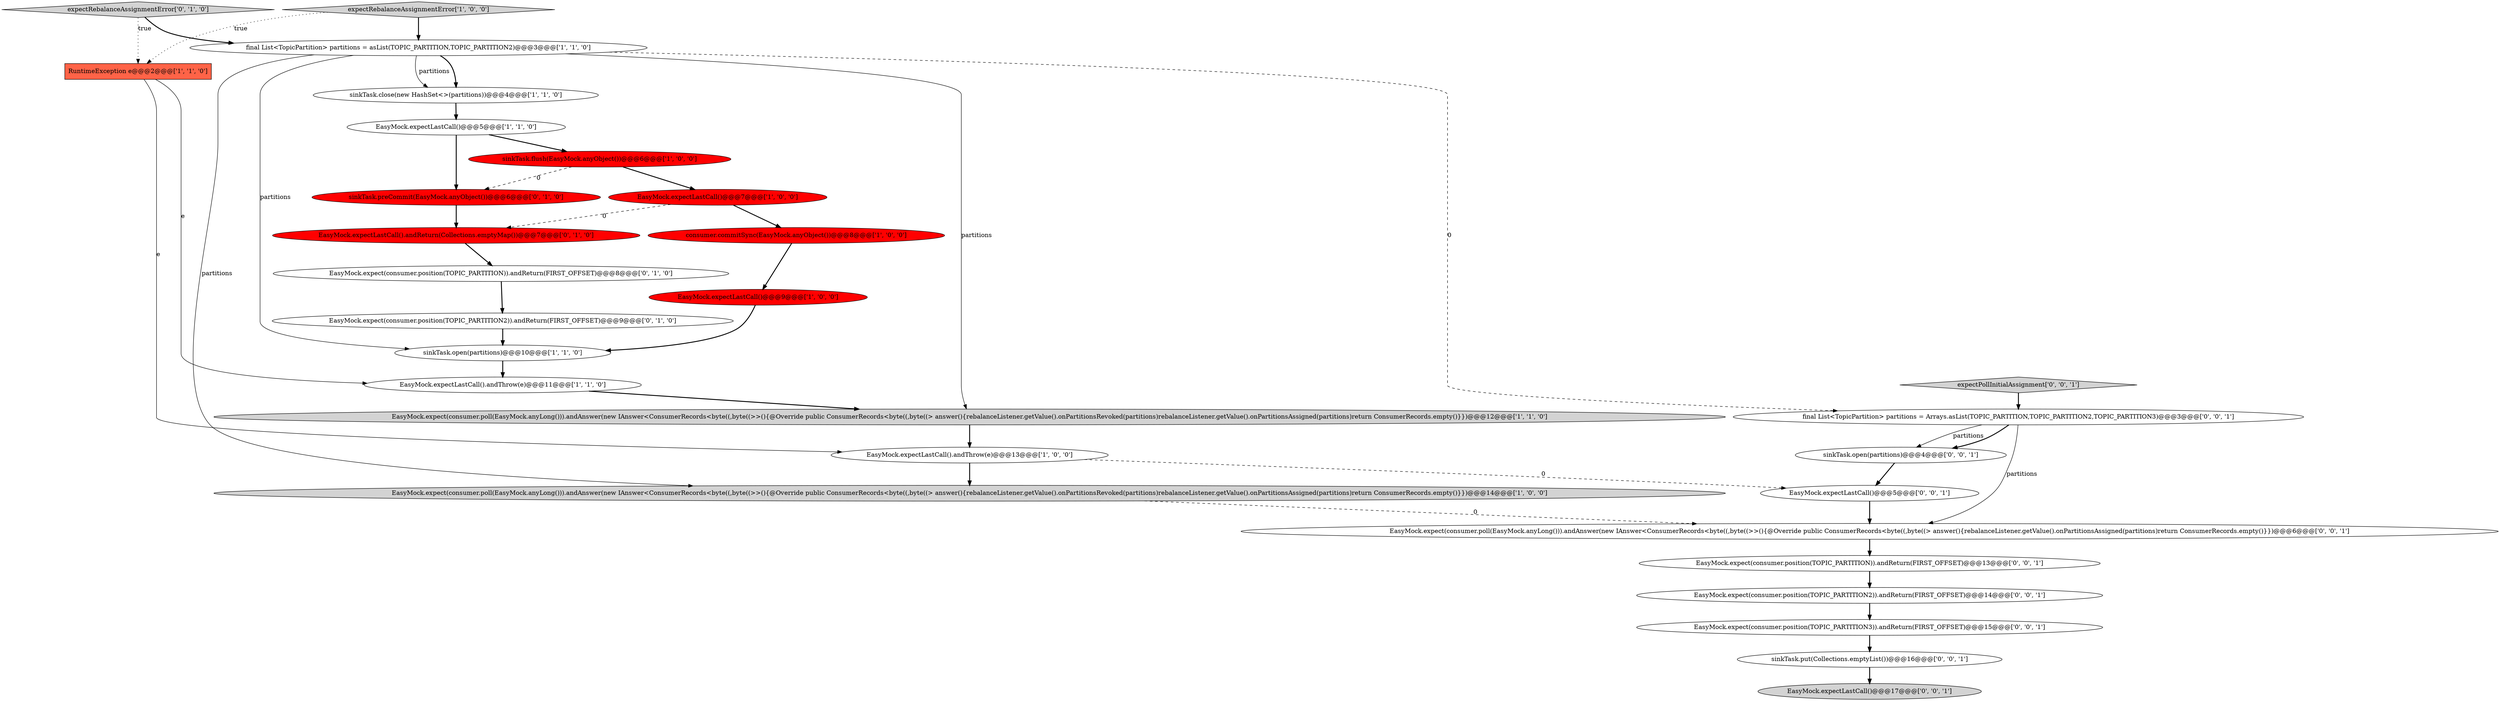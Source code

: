 digraph {
8 [style = filled, label = "sinkTask.close(new HashSet<>(partitions))@@@4@@@['1', '1', '0']", fillcolor = white, shape = ellipse image = "AAA0AAABBB1BBB"];
5 [style = filled, label = "EasyMock.expectLastCall()@@@9@@@['1', '0', '0']", fillcolor = red, shape = ellipse image = "AAA1AAABBB1BBB"];
12 [style = filled, label = "sinkTask.open(partitions)@@@10@@@['1', '1', '0']", fillcolor = white, shape = ellipse image = "AAA0AAABBB1BBB"];
14 [style = filled, label = "EasyMock.expect(consumer.position(TOPIC_PARTITION)).andReturn(FIRST_OFFSET)@@@8@@@['0', '1', '0']", fillcolor = white, shape = ellipse image = "AAA0AAABBB2BBB"];
17 [style = filled, label = "EasyMock.expect(consumer.position(TOPIC_PARTITION2)).andReturn(FIRST_OFFSET)@@@9@@@['0', '1', '0']", fillcolor = white, shape = ellipse image = "AAA0AAABBB2BBB"];
3 [style = filled, label = "EasyMock.expectLastCall().andThrow(e)@@@13@@@['1', '0', '0']", fillcolor = white, shape = ellipse image = "AAA0AAABBB1BBB"];
4 [style = filled, label = "EasyMock.expectLastCall()@@@7@@@['1', '0', '0']", fillcolor = red, shape = ellipse image = "AAA1AAABBB1BBB"];
21 [style = filled, label = "sinkTask.put(Collections.emptyList())@@@16@@@['0', '0', '1']", fillcolor = white, shape = ellipse image = "AAA0AAABBB3BBB"];
22 [style = filled, label = "EasyMock.expectLastCall()@@@17@@@['0', '0', '1']", fillcolor = lightgray, shape = ellipse image = "AAA0AAABBB3BBB"];
26 [style = filled, label = "sinkTask.open(partitions)@@@4@@@['0', '0', '1']", fillcolor = white, shape = ellipse image = "AAA0AAABBB3BBB"];
20 [style = filled, label = "EasyMock.expectLastCall()@@@5@@@['0', '0', '1']", fillcolor = white, shape = ellipse image = "AAA0AAABBB3BBB"];
2 [style = filled, label = "final List<TopicPartition> partitions = asList(TOPIC_PARTITION,TOPIC_PARTITION2)@@@3@@@['1', '1', '0']", fillcolor = white, shape = ellipse image = "AAA0AAABBB1BBB"];
10 [style = filled, label = "sinkTask.flush(EasyMock.anyObject())@@@6@@@['1', '0', '0']", fillcolor = red, shape = ellipse image = "AAA1AAABBB1BBB"];
18 [style = filled, label = "expectRebalanceAssignmentError['0', '1', '0']", fillcolor = lightgray, shape = diamond image = "AAA0AAABBB2BBB"];
24 [style = filled, label = "EasyMock.expect(consumer.position(TOPIC_PARTITION3)).andReturn(FIRST_OFFSET)@@@15@@@['0', '0', '1']", fillcolor = white, shape = ellipse image = "AAA0AAABBB3BBB"];
19 [style = filled, label = "final List<TopicPartition> partitions = Arrays.asList(TOPIC_PARTITION,TOPIC_PARTITION2,TOPIC_PARTITION3)@@@3@@@['0', '0', '1']", fillcolor = white, shape = ellipse image = "AAA0AAABBB3BBB"];
27 [style = filled, label = "EasyMock.expect(consumer.poll(EasyMock.anyLong())).andAnswer(new IAnswer<ConsumerRecords<byte((,byte((>>(){@Override public ConsumerRecords<byte((,byte((> answer(){rebalanceListener.getValue().onPartitionsAssigned(partitions)return ConsumerRecords.empty()}})@@@6@@@['0', '0', '1']", fillcolor = white, shape = ellipse image = "AAA0AAABBB3BBB"];
9 [style = filled, label = "EasyMock.expect(consumer.poll(EasyMock.anyLong())).andAnswer(new IAnswer<ConsumerRecords<byte((,byte((>>(){@Override public ConsumerRecords<byte((,byte((> answer(){rebalanceListener.getValue().onPartitionsRevoked(partitions)rebalanceListener.getValue().onPartitionsAssigned(partitions)return ConsumerRecords.empty()}})@@@14@@@['1', '0', '0']", fillcolor = lightgray, shape = ellipse image = "AAA0AAABBB1BBB"];
23 [style = filled, label = "EasyMock.expect(consumer.position(TOPIC_PARTITION)).andReturn(FIRST_OFFSET)@@@13@@@['0', '0', '1']", fillcolor = white, shape = ellipse image = "AAA0AAABBB3BBB"];
7 [style = filled, label = "RuntimeException e@@@2@@@['1', '1', '0']", fillcolor = tomato, shape = box image = "AAA0AAABBB1BBB"];
16 [style = filled, label = "EasyMock.expectLastCall().andReturn(Collections.emptyMap())@@@7@@@['0', '1', '0']", fillcolor = red, shape = ellipse image = "AAA1AAABBB2BBB"];
11 [style = filled, label = "EasyMock.expectLastCall().andThrow(e)@@@11@@@['1', '1', '0']", fillcolor = white, shape = ellipse image = "AAA0AAABBB1BBB"];
1 [style = filled, label = "EasyMock.expectLastCall()@@@5@@@['1', '1', '0']", fillcolor = white, shape = ellipse image = "AAA0AAABBB1BBB"];
13 [style = filled, label = "consumer.commitSync(EasyMock.anyObject())@@@8@@@['1', '0', '0']", fillcolor = red, shape = ellipse image = "AAA1AAABBB1BBB"];
25 [style = filled, label = "expectPollInitialAssignment['0', '0', '1']", fillcolor = lightgray, shape = diamond image = "AAA0AAABBB3BBB"];
28 [style = filled, label = "EasyMock.expect(consumer.position(TOPIC_PARTITION2)).andReturn(FIRST_OFFSET)@@@14@@@['0', '0', '1']", fillcolor = white, shape = ellipse image = "AAA0AAABBB3BBB"];
0 [style = filled, label = "EasyMock.expect(consumer.poll(EasyMock.anyLong())).andAnswer(new IAnswer<ConsumerRecords<byte((,byte((>>(){@Override public ConsumerRecords<byte((,byte((> answer(){rebalanceListener.getValue().onPartitionsRevoked(partitions)rebalanceListener.getValue().onPartitionsAssigned(partitions)return ConsumerRecords.empty()}})@@@12@@@['1', '1', '0']", fillcolor = lightgray, shape = ellipse image = "AAA0AAABBB1BBB"];
15 [style = filled, label = "sinkTask.preCommit(EasyMock.anyObject())@@@6@@@['0', '1', '0']", fillcolor = red, shape = ellipse image = "AAA1AAABBB2BBB"];
6 [style = filled, label = "expectRebalanceAssignmentError['1', '0', '0']", fillcolor = lightgray, shape = diamond image = "AAA0AAABBB1BBB"];
0->3 [style = bold, label=""];
10->15 [style = dashed, label="0"];
2->19 [style = dashed, label="0"];
18->7 [style = dotted, label="true"];
4->16 [style = dashed, label="0"];
7->3 [style = solid, label="e"];
1->15 [style = bold, label=""];
4->13 [style = bold, label=""];
12->11 [style = bold, label=""];
9->27 [style = dashed, label="0"];
19->26 [style = solid, label="partitions"];
14->17 [style = bold, label=""];
26->20 [style = bold, label=""];
18->2 [style = bold, label=""];
15->16 [style = bold, label=""];
2->9 [style = solid, label="partitions"];
19->27 [style = solid, label="partitions"];
20->27 [style = bold, label=""];
6->2 [style = bold, label=""];
23->28 [style = bold, label=""];
3->9 [style = bold, label=""];
8->1 [style = bold, label=""];
11->0 [style = bold, label=""];
17->12 [style = bold, label=""];
2->12 [style = solid, label="partitions"];
5->12 [style = bold, label=""];
24->21 [style = bold, label=""];
21->22 [style = bold, label=""];
19->26 [style = bold, label=""];
3->20 [style = dashed, label="0"];
25->19 [style = bold, label=""];
13->5 [style = bold, label=""];
10->4 [style = bold, label=""];
28->24 [style = bold, label=""];
6->7 [style = dotted, label="true"];
16->14 [style = bold, label=""];
27->23 [style = bold, label=""];
7->11 [style = solid, label="e"];
1->10 [style = bold, label=""];
2->0 [style = solid, label="partitions"];
2->8 [style = solid, label="partitions"];
2->8 [style = bold, label=""];
}
